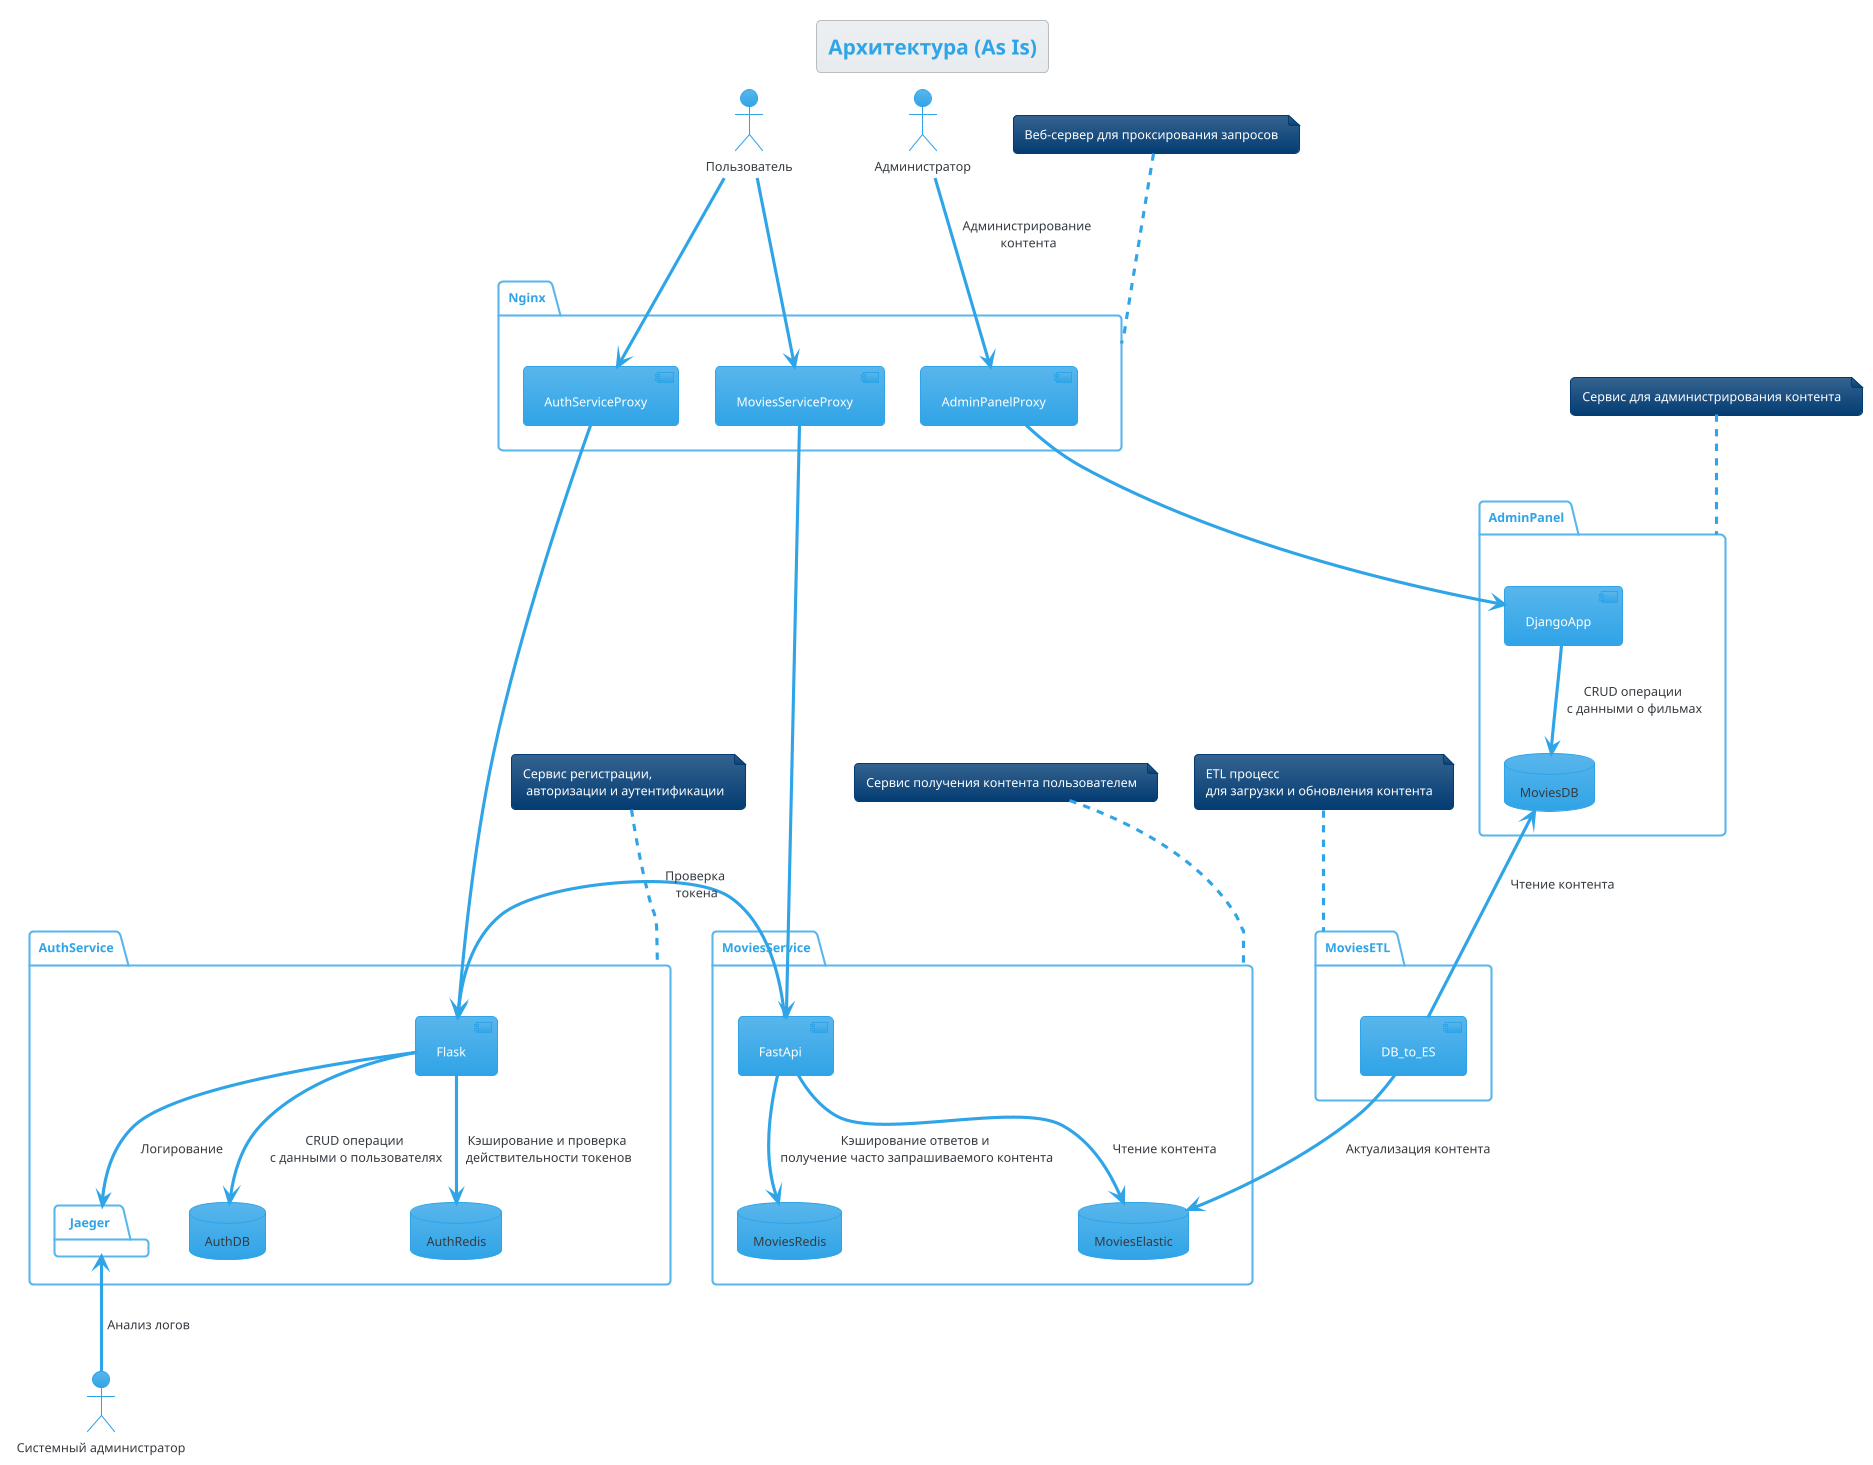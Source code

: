 @startuml
!theme cerulean
title "Архитектура (As Is)"

actor Администратор as Admin
actor Пользователь as Client
actor "Системный администратор" as SystemAdmin


package Nginx {
 component AdminPanelProxy 
 component MoviesServiceProxy
 component AuthServiceProxy
}
note top of Nginx
Веб-сервер для проксирования запросов
end note

package AdminPanel {
 component DjangoApp
 database MoviesDB
}
note top of AdminPanel
Сервис для администрирования контента
end note
DjangoApp --> MoviesDB : "CRUD операции\n с данными о фильмах"

package MoviesETL {
 component DB_to_ES
}
note top of MoviesETL
ETL процесс 
для загрузки и обновления контента
end note
DB_to_ES -up-> MoviesDB : "Чтение контента"

package MoviesService {
 database MoviesRedis
 database MoviesElastic
 component FastApi
}
note top of MoviesService
Сервис получения контента пользователем
end note
DB_to_ES --> MoviesElastic: "Актуализация контента"
FastApi --> MoviesElastic: "Чтение контента"
FastApi --> MoviesRedis: "Кэширование ответов и\n получение часто запрашиваемого контента"

package AuthService {
 component Flask
 database AuthDB
 database AuthRedis
 package Jaeger
}
note top of AuthService
Сервис регистрации,
 авторизации и аутентификации
end note
Flask --> AuthDB: "CRUD операции\n с данными о пользователях"
Flask --> AuthRedis: "Кэширование и проверка\n действительности токенов"
Flask --> Jaeger: "Логирование"
FastApi -right-> Flask: "Проверка\n токена"

AdminPanelProxy --> DjangoApp
MoviesServiceProxy --> FastApi
AuthServiceProxy--> Flask

Admin --> AdminPanelProxy: "Администрирование\n контента"
SystemAdmin -up-> Jaeger: "Анализ логов"
Client --> MoviesServiceProxy
Client --> AuthServiceProxy
@enduml